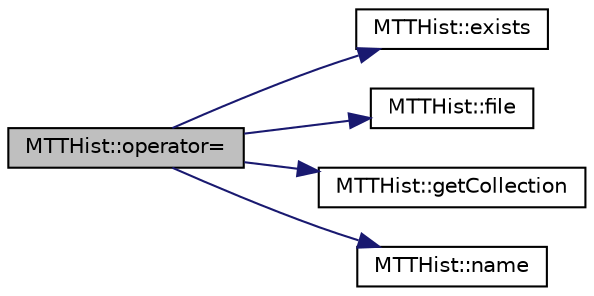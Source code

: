 digraph "MTTHist::operator="
{
 // LATEX_PDF_SIZE
  edge [fontname="Helvetica",fontsize="10",labelfontname="Helvetica",labelfontsize="10"];
  node [fontname="Helvetica",fontsize="10",shape=record];
  rankdir="LR";
  Node1 [label="MTTHist::operator=",height=0.2,width=0.4,color="black", fillcolor="grey75", style="filled", fontcolor="black",tooltip=" "];
  Node1 -> Node2 [color="midnightblue",fontsize="10",style="solid",fontname="Helvetica"];
  Node2 [label="MTTHist::exists",height=0.2,width=0.4,color="black", fillcolor="white", style="filled",URL="$class_m_t_t_hist.html#a46a58bcb4b91d7a05bee3ec0f4fe4eab",tooltip=" "];
  Node1 -> Node3 [color="midnightblue",fontsize="10",style="solid",fontname="Helvetica"];
  Node3 [label="MTTHist::file",height=0.2,width=0.4,color="black", fillcolor="white", style="filled",URL="$class_m_t_t_hist.html#a0b1fb45a588e20b42e65275f14685dd5",tooltip=" "];
  Node1 -> Node4 [color="midnightblue",fontsize="10",style="solid",fontname="Helvetica"];
  Node4 [label="MTTHist::getCollection",height=0.2,width=0.4,color="black", fillcolor="white", style="filled",URL="$class_m_t_t_hist.html#a9437a1854c47ccda87812b6d2a8271b5",tooltip=" "];
  Node1 -> Node5 [color="midnightblue",fontsize="10",style="solid",fontname="Helvetica"];
  Node5 [label="MTTHist::name",height=0.2,width=0.4,color="black", fillcolor="white", style="filled",URL="$class_m_t_t_hist.html#a7f6ebd619dc5ffb63c9abf591e743e54",tooltip=" "];
}
